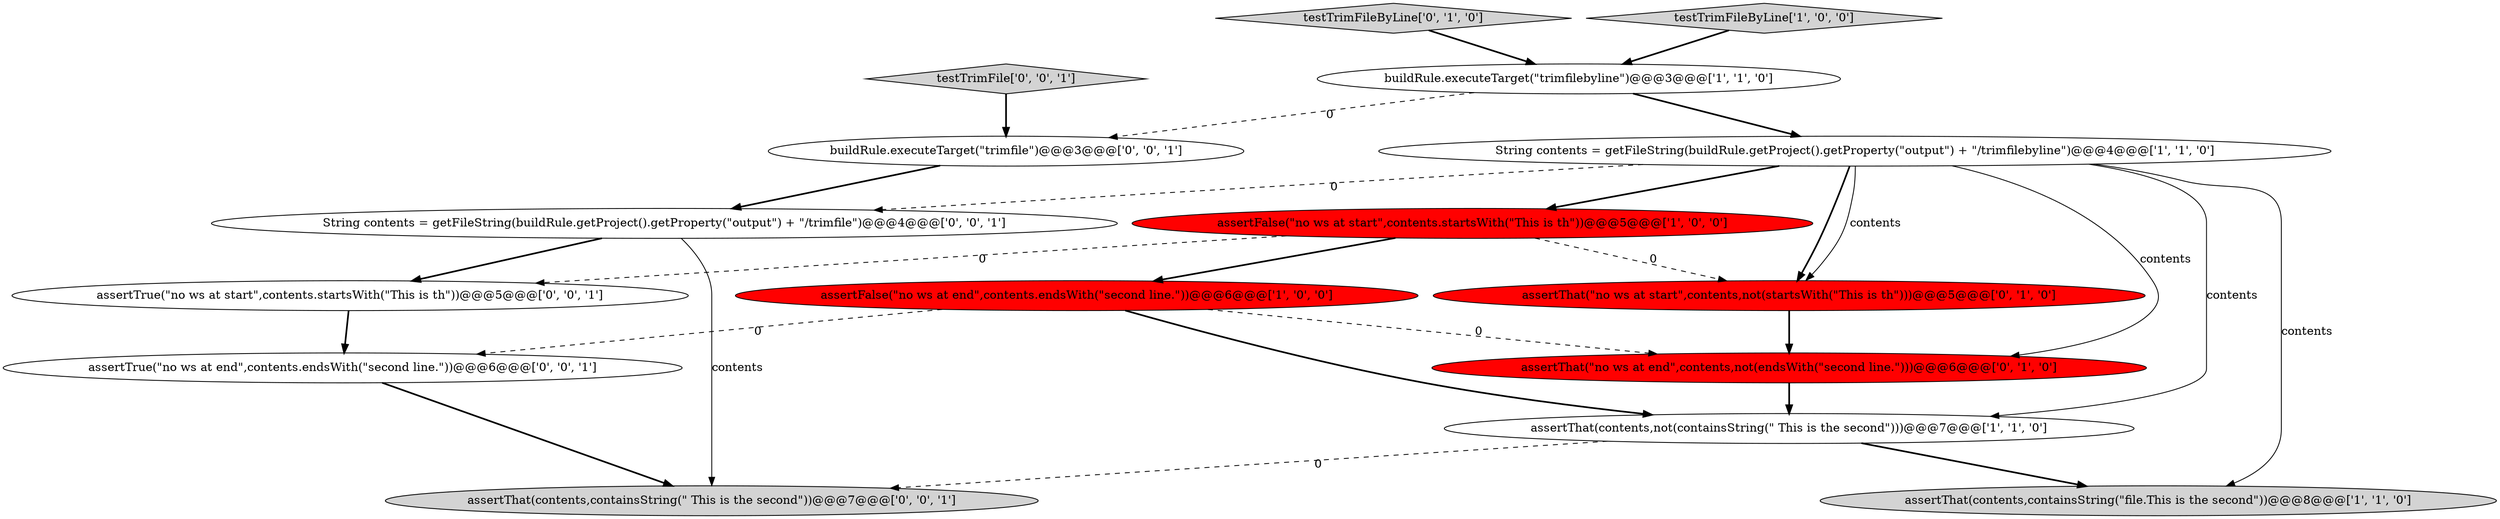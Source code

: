 digraph {
14 [style = filled, label = "assertThat(contents,containsString(\" This is the second\"))@@@7@@@['0', '0', '1']", fillcolor = lightgray, shape = ellipse image = "AAA0AAABBB3BBB"];
12 [style = filled, label = "assertTrue(\"no ws at start\",contents.startsWith(\"This is th\"))@@@5@@@['0', '0', '1']", fillcolor = white, shape = ellipse image = "AAA0AAABBB3BBB"];
3 [style = filled, label = "assertThat(contents,containsString(\"file.This is the second\"))@@@8@@@['1', '1', '0']", fillcolor = lightgray, shape = ellipse image = "AAA0AAABBB1BBB"];
5 [style = filled, label = "assertFalse(\"no ws at start\",contents.startsWith(\"This is th\"))@@@5@@@['1', '0', '0']", fillcolor = red, shape = ellipse image = "AAA1AAABBB1BBB"];
15 [style = filled, label = "buildRule.executeTarget(\"trimfile\")@@@3@@@['0', '0', '1']", fillcolor = white, shape = ellipse image = "AAA0AAABBB3BBB"];
9 [style = filled, label = "testTrimFileByLine['0', '1', '0']", fillcolor = lightgray, shape = diamond image = "AAA0AAABBB2BBB"];
10 [style = filled, label = "String contents = getFileString(buildRule.getProject().getProperty(\"output\") + \"/trimfile\")@@@4@@@['0', '0', '1']", fillcolor = white, shape = ellipse image = "AAA0AAABBB3BBB"];
6 [style = filled, label = "testTrimFileByLine['1', '0', '0']", fillcolor = lightgray, shape = diamond image = "AAA0AAABBB1BBB"];
8 [style = filled, label = "assertThat(\"no ws at end\",contents,not(endsWith(\"second line.\")))@@@6@@@['0', '1', '0']", fillcolor = red, shape = ellipse image = "AAA1AAABBB2BBB"];
13 [style = filled, label = "testTrimFile['0', '0', '1']", fillcolor = lightgray, shape = diamond image = "AAA0AAABBB3BBB"];
7 [style = filled, label = "assertThat(\"no ws at start\",contents,not(startsWith(\"This is th\")))@@@5@@@['0', '1', '0']", fillcolor = red, shape = ellipse image = "AAA1AAABBB2BBB"];
1 [style = filled, label = "assertFalse(\"no ws at end\",contents.endsWith(\"second line.\"))@@@6@@@['1', '0', '0']", fillcolor = red, shape = ellipse image = "AAA1AAABBB1BBB"];
4 [style = filled, label = "assertThat(contents,not(containsString(\" This is the second\")))@@@7@@@['1', '1', '0']", fillcolor = white, shape = ellipse image = "AAA0AAABBB1BBB"];
2 [style = filled, label = "String contents = getFileString(buildRule.getProject().getProperty(\"output\") + \"/trimfilebyline\")@@@4@@@['1', '1', '0']", fillcolor = white, shape = ellipse image = "AAA0AAABBB1BBB"];
11 [style = filled, label = "assertTrue(\"no ws at end\",contents.endsWith(\"second line.\"))@@@6@@@['0', '0', '1']", fillcolor = white, shape = ellipse image = "AAA0AAABBB3BBB"];
0 [style = filled, label = "buildRule.executeTarget(\"trimfilebyline\")@@@3@@@['1', '1', '0']", fillcolor = white, shape = ellipse image = "AAA0AAABBB1BBB"];
4->3 [style = bold, label=""];
1->4 [style = bold, label=""];
15->10 [style = bold, label=""];
5->12 [style = dashed, label="0"];
9->0 [style = bold, label=""];
11->14 [style = bold, label=""];
0->2 [style = bold, label=""];
12->11 [style = bold, label=""];
0->15 [style = dashed, label="0"];
2->3 [style = solid, label="contents"];
6->0 [style = bold, label=""];
2->8 [style = solid, label="contents"];
7->8 [style = bold, label=""];
2->4 [style = solid, label="contents"];
2->10 [style = dashed, label="0"];
10->14 [style = solid, label="contents"];
5->1 [style = bold, label=""];
10->12 [style = bold, label=""];
1->11 [style = dashed, label="0"];
1->8 [style = dashed, label="0"];
4->14 [style = dashed, label="0"];
13->15 [style = bold, label=""];
2->7 [style = bold, label=""];
8->4 [style = bold, label=""];
5->7 [style = dashed, label="0"];
2->7 [style = solid, label="contents"];
2->5 [style = bold, label=""];
}
